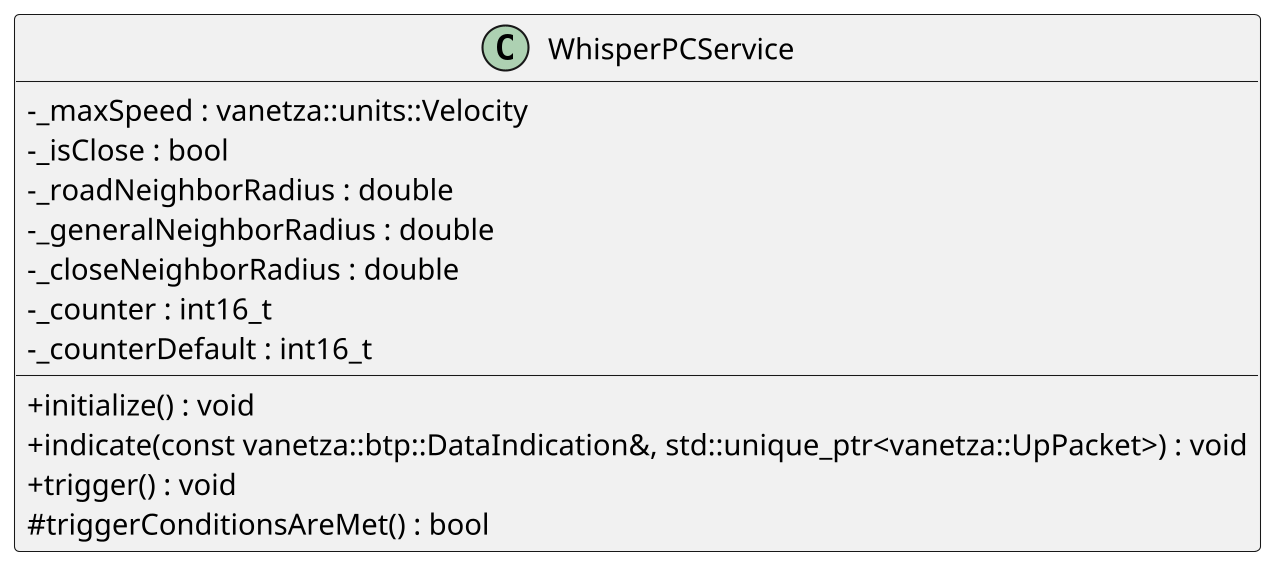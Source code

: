 @startuml WhisperPCS
skinparam classAttributeIconSize 0
skinparam backgroundcolor transparent
skinparam dpi 200

class WhisperPCService
{
    -_maxSpeed : vanetza::units::Velocity
    -_isClose : bool
    -_roadNeighborRadius : double
    -_generalNeighborRadius : double
    -_closeNeighborRadius : double
    -_counter : int16_t
    -_counterDefault : int16_t

    +initialize() : void
    +indicate(const vanetza::btp::DataIndication&, std::unique_ptr<vanetza::UpPacket>) : void
    +trigger() : void
    #triggerConditionsAreMet() : bool
}

@enduml
